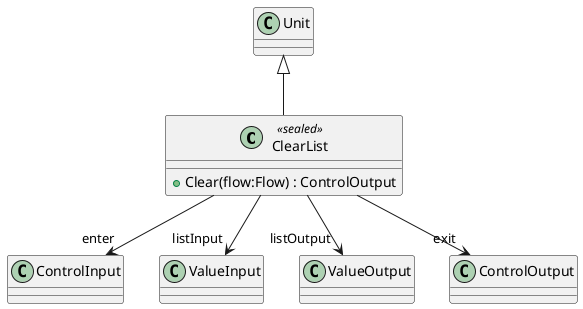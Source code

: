 @startuml
class ClearList <<sealed>> {
    + Clear(flow:Flow) : ControlOutput
}
Unit <|-- ClearList
ClearList --> "enter" ControlInput
ClearList --> "listInput" ValueInput
ClearList --> "listOutput" ValueOutput
ClearList --> "exit" ControlOutput
@enduml

